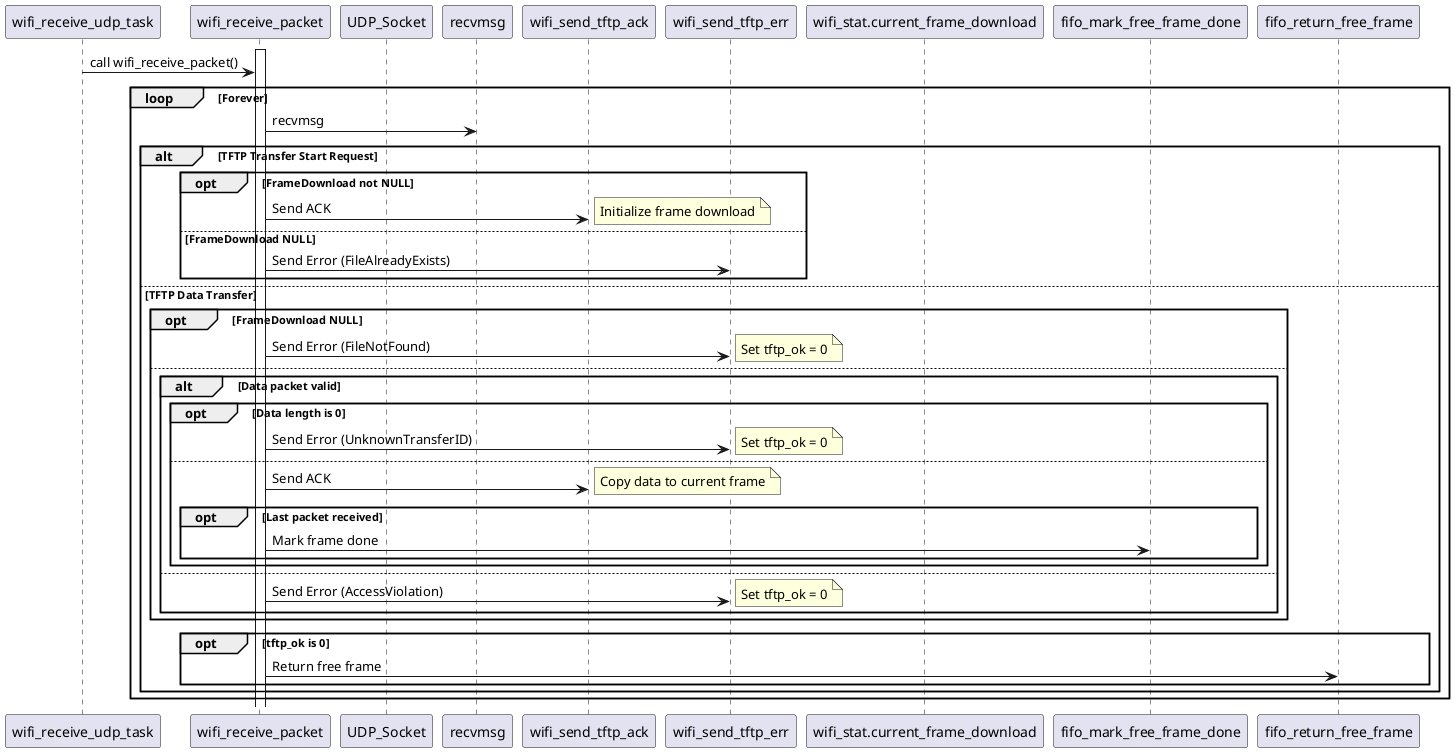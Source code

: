 @startuml

participant "wifi_receive_udp_task" as User
participant "wifi_receive_packet" as Func
participant "UDP_Socket"
participant "recvmsg" as Recv
participant "wifi_send_tftp_ack" as TFTP_ACK
participant "wifi_send_tftp_err" as TFTP_ERR
participant "wifi_stat.current_frame_download" as FrameDownload
participant "fifo_mark_free_frame_done" as MarkFrameDone
participant "fifo_return_free_frame" as ReturnFreeFrame

activate Func

User -> Func: call wifi_receive_packet()

loop Forever
    Func -> Recv: recvmsg
    alt TFTP Transfer Start Request
        opt FrameDownload not NULL
            Func -> TFTP_ACK: Send ACK
            note right: Initialize frame download
        else FrameDownload NULL
            Func -> TFTP_ERR: Send Error (FileAlreadyExists)
        end
    else TFTP Data Transfer
        opt FrameDownload NULL
            Func -> TFTP_ERR: Send Error (FileNotFound)
            note right: Set tftp_ok = 0
        else
            note right: Increment TFTP block number
            alt Data packet valid
                opt Data length is 0
                    Func -> TFTP_ERR: Send Error (UnknownTransferID)
                    note right: Set tftp_ok = 0
                else
                    Func -> TFTP_ACK: Send ACK
                    note right: Copy data to current frame
                    opt Last packet received
                        Func -> MarkFrameDone: Mark frame done
                    end
                end
            else
                Func -> TFTP_ERR: Send Error (AccessViolation)
                note right: Set tftp_ok = 0
            end
        end
        opt tftp_ok is 0
            Func -> ReturnFreeFrame: Return free frame
        end
    end
end

@enduml